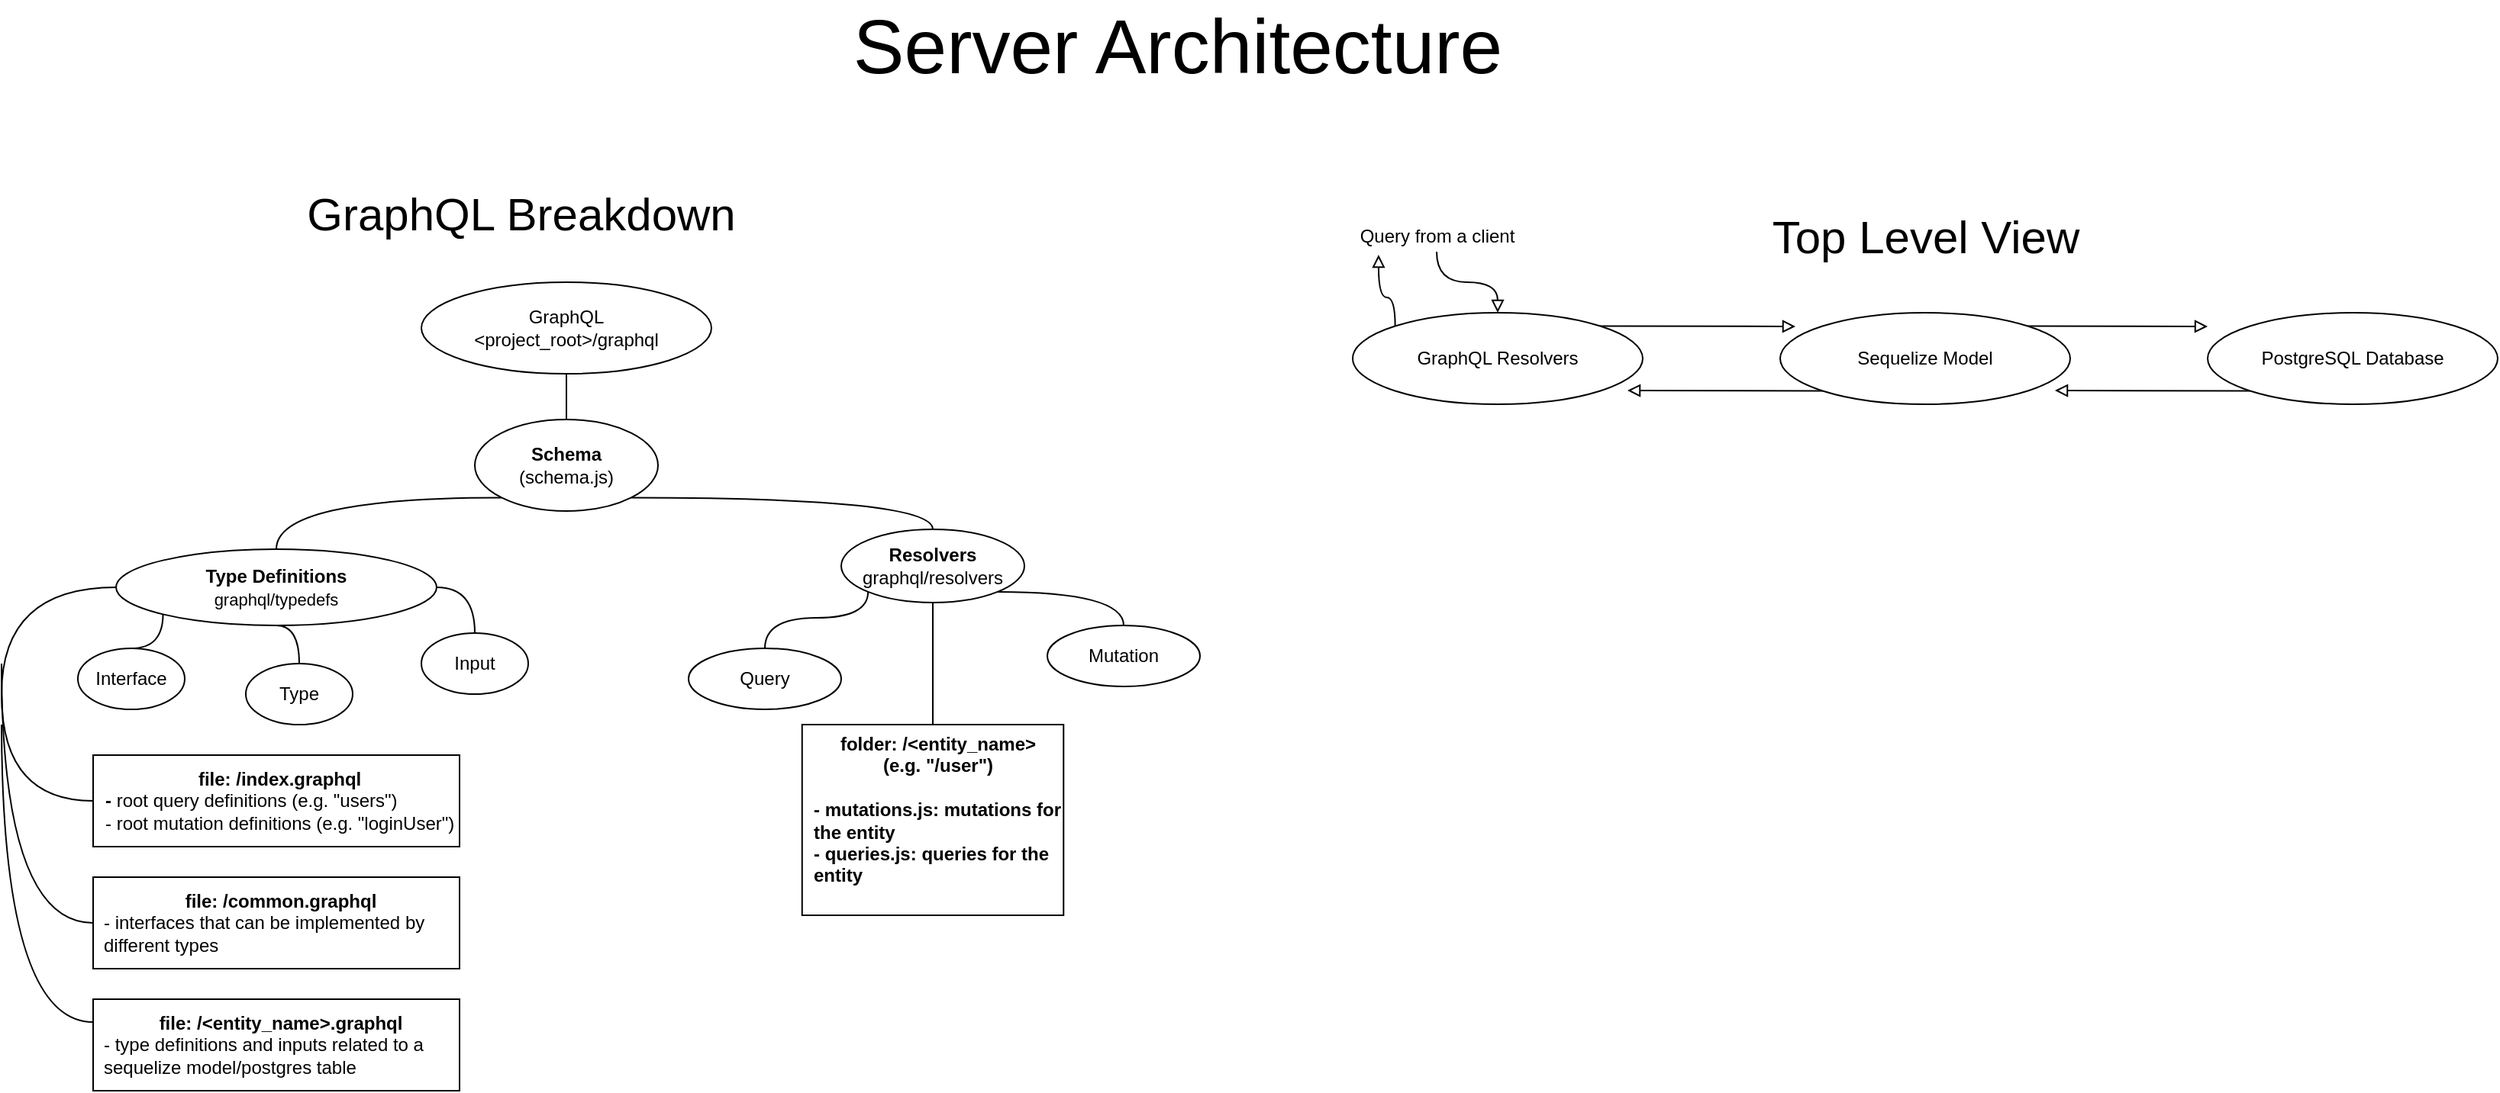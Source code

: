 <mxfile>
    <diagram id="2MTrE4ciUrfZ8BySWWu3" name="Page-1">
        <mxGraphModel dx="575" dy="1640" grid="1" gridSize="10" guides="1" tooltips="1" connect="1" arrows="1" fold="1" page="1" pageScale="1" pageWidth="850" pageHeight="1100" math="0" shadow="0">
            <root>
                <mxCell id="0"/>
                <mxCell id="1" parent="0"/>
                <mxCell id="4" style="edgeStyle=orthogonalEdgeStyle;rounded=0;orthogonalLoop=1;jettySize=auto;html=1;exitX=0.5;exitY=1;exitDx=0;exitDy=0;entryX=0.5;entryY=0;entryDx=0;entryDy=0;endArrow=none;endFill=0;" parent="1" source="2" target="3" edge="1">
                    <mxGeometry relative="1" as="geometry"/>
                </mxCell>
                <mxCell id="2" value="GraphQL&lt;br&gt;&amp;lt;project_root&amp;gt;/graphql" style="ellipse;whiteSpace=wrap;html=1;" parent="1" vertex="1">
                    <mxGeometry x="305" y="-50" width="190" height="60" as="geometry"/>
                </mxCell>
                <mxCell id="8" style="edgeStyle=orthogonalEdgeStyle;curved=1;orthogonalLoop=1;jettySize=auto;html=1;exitX=0;exitY=1;exitDx=0;exitDy=0;entryX=0.5;entryY=0;entryDx=0;entryDy=0;endArrow=none;endFill=0;" parent="1" source="3" target="5" edge="1">
                    <mxGeometry relative="1" as="geometry"/>
                </mxCell>
                <mxCell id="10" style="edgeStyle=orthogonalEdgeStyle;curved=1;orthogonalLoop=1;jettySize=auto;html=1;exitX=1;exitY=1;exitDx=0;exitDy=0;entryX=0.5;entryY=0;entryDx=0;entryDy=0;endArrow=none;endFill=0;" parent="1" source="3" target="6" edge="1">
                    <mxGeometry relative="1" as="geometry"/>
                </mxCell>
                <mxCell id="3" value="&lt;b&gt;Schema&lt;/b&gt;&lt;br&gt;(schema.js)" style="ellipse;whiteSpace=wrap;html=1;" parent="1" vertex="1">
                    <mxGeometry x="340" y="40" width="120" height="60" as="geometry"/>
                </mxCell>
                <mxCell id="18" style="edgeStyle=orthogonalEdgeStyle;curved=1;orthogonalLoop=1;jettySize=auto;html=1;exitX=0;exitY=0.5;exitDx=0;exitDy=0;entryX=0;entryY=0.5;entryDx=0;entryDy=0;endArrow=none;endFill=0;" parent="1" source="5" target="16" edge="1">
                    <mxGeometry relative="1" as="geometry">
                        <Array as="points">
                            <mxPoint x="30" y="150"/>
                            <mxPoint x="30" y="290"/>
                        </Array>
                    </mxGeometry>
                </mxCell>
                <mxCell id="27" style="edgeStyle=orthogonalEdgeStyle;curved=1;orthogonalLoop=1;jettySize=auto;html=1;exitX=0.5;exitY=1;exitDx=0;exitDy=0;entryX=0.5;entryY=0;entryDx=0;entryDy=0;endArrow=none;endFill=0;" parent="1" source="5" target="23" edge="1">
                    <mxGeometry relative="1" as="geometry"/>
                </mxCell>
                <mxCell id="28" style="edgeStyle=orthogonalEdgeStyle;curved=1;orthogonalLoop=1;jettySize=auto;html=1;exitX=1;exitY=0.5;exitDx=0;exitDy=0;entryX=0.5;entryY=0;entryDx=0;entryDy=0;endArrow=none;endFill=0;" parent="1" source="5" target="24" edge="1">
                    <mxGeometry relative="1" as="geometry"/>
                </mxCell>
                <mxCell id="5" value="&lt;b&gt;Type Definitions&lt;/b&gt;&lt;br&gt;&lt;font style=&quot;font-size: 11px&quot;&gt;graphql/typedefs&lt;br&gt;&lt;/font&gt;" style="ellipse;whiteSpace=wrap;html=1;" parent="1" vertex="1">
                    <mxGeometry x="105" y="125" width="210" height="50" as="geometry"/>
                </mxCell>
                <mxCell id="30" style="edgeStyle=orthogonalEdgeStyle;curved=1;orthogonalLoop=1;jettySize=auto;html=1;exitX=1;exitY=1;exitDx=0;exitDy=0;entryX=0.5;entryY=0;entryDx=0;entryDy=0;endArrow=none;endFill=0;" parent="1" source="6" target="22" edge="1">
                    <mxGeometry relative="1" as="geometry"/>
                </mxCell>
                <mxCell id="32" style="edgeStyle=orthogonalEdgeStyle;curved=1;orthogonalLoop=1;jettySize=auto;html=1;exitX=0.5;exitY=1;exitDx=0;exitDy=0;entryX=0.5;entryY=0;entryDx=0;entryDy=0;endArrow=none;endFill=0;" parent="1" source="6" target="31" edge="1">
                    <mxGeometry relative="1" as="geometry"/>
                </mxCell>
                <mxCell id="6" value="&lt;b&gt;Resolvers&lt;/b&gt;&lt;br&gt;graphql/resolvers" style="ellipse;whiteSpace=wrap;html=1;" parent="1" vertex="1">
                    <mxGeometry x="580" y="112" width="120" height="48" as="geometry"/>
                </mxCell>
                <mxCell id="19" style="edgeStyle=orthogonalEdgeStyle;curved=1;orthogonalLoop=1;jettySize=auto;html=1;exitX=0;exitY=0.5;exitDx=0;exitDy=0;endArrow=none;endFill=0;" parent="1" source="15" edge="1">
                    <mxGeometry relative="1" as="geometry">
                        <mxPoint x="30" y="200" as="targetPoint"/>
                        <Array as="points">
                            <mxPoint x="30" y="370"/>
                        </Array>
                    </mxGeometry>
                </mxCell>
                <mxCell id="15" value="&lt;b&gt;file: /common.graphql&lt;/b&gt;&lt;br&gt;&lt;div style=&quot;text-align: left&quot;&gt;&lt;span&gt;- interfaces that can be implemented by different types&lt;/span&gt;&lt;/div&gt;" style="rounded=0;whiteSpace=wrap;html=1;spacingLeft=6;" parent="1" vertex="1">
                    <mxGeometry x="90" y="340" width="240" height="60" as="geometry"/>
                </mxCell>
                <mxCell id="16" value="&lt;div style=&quot;text-align: center&quot;&gt;&lt;span&gt;&lt;b&gt;file: /index.graphql&lt;/b&gt;&lt;/span&gt;&lt;/div&gt;&lt;b&gt;-&lt;/b&gt; root query definitions (e.g. &quot;users&quot;)&lt;br&gt;- root mutation definitions (e.g. &quot;loginUser&quot;)" style="rounded=0;whiteSpace=wrap;html=1;align=left;spacingLeft=6;" parent="1" vertex="1">
                    <mxGeometry x="90" y="260" width="240" height="60" as="geometry"/>
                </mxCell>
                <mxCell id="20" style="edgeStyle=orthogonalEdgeStyle;curved=1;orthogonalLoop=1;jettySize=auto;html=1;exitX=0;exitY=0.25;exitDx=0;exitDy=0;endArrow=none;endFill=0;" parent="1" source="17" edge="1">
                    <mxGeometry relative="1" as="geometry">
                        <mxPoint x="30" y="240" as="targetPoint"/>
                    </mxGeometry>
                </mxCell>
                <mxCell id="17" value="&lt;b&gt;file: /&amp;lt;entity_name&amp;gt;.graphql&lt;/b&gt;&lt;br&gt;&lt;div style=&quot;text-align: left&quot;&gt;&lt;span&gt;- type definitions and inputs related to a sequelize model/postgres table&lt;/span&gt;&lt;/div&gt;" style="rounded=0;whiteSpace=wrap;html=1;spacingLeft=6;" parent="1" vertex="1">
                    <mxGeometry x="90" y="420" width="240" height="60" as="geometry"/>
                </mxCell>
                <mxCell id="29" style="edgeStyle=orthogonalEdgeStyle;curved=1;orthogonalLoop=1;jettySize=auto;html=1;exitX=0.5;exitY=0;exitDx=0;exitDy=0;entryX=0;entryY=1;entryDx=0;entryDy=0;endArrow=none;endFill=0;" parent="1" source="21" target="6" edge="1">
                    <mxGeometry relative="1" as="geometry"/>
                </mxCell>
                <mxCell id="21" value="Query" style="ellipse;whiteSpace=wrap;html=1;" parent="1" vertex="1">
                    <mxGeometry x="480" y="190" width="100" height="40" as="geometry"/>
                </mxCell>
                <mxCell id="22" value="Mutation" style="ellipse;whiteSpace=wrap;html=1;" parent="1" vertex="1">
                    <mxGeometry x="715" y="175" width="100" height="40" as="geometry"/>
                </mxCell>
                <mxCell id="23" value="Type" style="ellipse;whiteSpace=wrap;html=1;" parent="1" vertex="1">
                    <mxGeometry x="190" y="200" width="70" height="40" as="geometry"/>
                </mxCell>
                <mxCell id="24" value="Input" style="ellipse;whiteSpace=wrap;html=1;" parent="1" vertex="1">
                    <mxGeometry x="305" y="180" width="70" height="40" as="geometry"/>
                </mxCell>
                <mxCell id="26" style="edgeStyle=orthogonalEdgeStyle;curved=1;orthogonalLoop=1;jettySize=auto;html=1;exitX=0.5;exitY=0;exitDx=0;exitDy=0;entryX=0;entryY=1;entryDx=0;entryDy=0;endArrow=none;endFill=0;" parent="1" source="25" target="5" edge="1">
                    <mxGeometry relative="1" as="geometry"/>
                </mxCell>
                <mxCell id="25" value="Interface" style="ellipse;whiteSpace=wrap;html=1;" parent="1" vertex="1">
                    <mxGeometry x="80" y="190" width="70" height="40" as="geometry"/>
                </mxCell>
                <mxCell id="31" value="&lt;div style=&quot;text-align: center&quot;&gt;&lt;b&gt;folder: /&amp;lt;entity_name&amp;gt;&lt;/b&gt;&lt;/div&gt;&lt;div style=&quot;text-align: center&quot;&gt;&lt;b&gt;(e.g. &quot;/user&quot;)&lt;/b&gt;&lt;/div&gt;&lt;div style=&quot;text-align: center&quot;&gt;&lt;b&gt;&lt;br&gt;&lt;/b&gt;&lt;/div&gt;&lt;div&gt;&lt;b&gt;- mutations.js: mutations for the entity&lt;/b&gt;&lt;/div&gt;&lt;div&gt;&lt;b&gt;- queries.js: queries for the entity&lt;/b&gt;&lt;/div&gt;&lt;div&gt;&lt;b&gt;&lt;br&gt;&lt;/b&gt;&lt;/div&gt;" style="rounded=0;whiteSpace=wrap;html=1;align=left;spacingLeft=6;" parent="1" vertex="1">
                    <mxGeometry x="554.38" y="240" width="171.25" height="125" as="geometry"/>
                </mxCell>
                <mxCell id="43" style="edgeStyle=orthogonalEdgeStyle;curved=1;orthogonalLoop=1;jettySize=auto;html=1;exitX=1;exitY=0;exitDx=0;exitDy=0;endArrow=block;endFill=0;" parent="1" source="36" edge="1">
                    <mxGeometry relative="1" as="geometry">
                        <mxPoint x="1205" y="-21" as="targetPoint"/>
                    </mxGeometry>
                </mxCell>
                <mxCell id="50" style="edgeStyle=orthogonalEdgeStyle;curved=1;orthogonalLoop=1;jettySize=auto;html=1;exitX=0;exitY=0;exitDx=0;exitDy=0;entryX=0.183;entryY=1.1;entryDx=0;entryDy=0;entryPerimeter=0;startArrow=none;startFill=0;endArrow=block;endFill=0;" parent="1" source="36" target="48" edge="1">
                    <mxGeometry relative="1" as="geometry">
                        <Array as="points">
                            <mxPoint x="943" y="-40"/>
                            <mxPoint x="932" y="-40"/>
                        </Array>
                    </mxGeometry>
                </mxCell>
                <mxCell id="36" value="GraphQL Resolvers" style="ellipse;whiteSpace=wrap;html=1;" parent="1" vertex="1">
                    <mxGeometry x="915" y="-30" width="190" height="60" as="geometry"/>
                </mxCell>
                <mxCell id="44" style="edgeStyle=orthogonalEdgeStyle;curved=1;orthogonalLoop=1;jettySize=auto;html=1;exitX=1;exitY=0;exitDx=0;exitDy=0;endArrow=block;endFill=0;" parent="1" source="37" edge="1">
                    <mxGeometry relative="1" as="geometry">
                        <mxPoint x="1475" y="-21" as="targetPoint"/>
                    </mxGeometry>
                </mxCell>
                <mxCell id="46" style="edgeStyle=orthogonalEdgeStyle;curved=1;orthogonalLoop=1;jettySize=auto;html=1;exitX=0;exitY=1;exitDx=0;exitDy=0;endArrow=block;endFill=0;" parent="1" source="37" edge="1">
                    <mxGeometry relative="1" as="geometry">
                        <mxPoint x="1095" y="21" as="targetPoint"/>
                    </mxGeometry>
                </mxCell>
                <mxCell id="37" value="Sequelize Model" style="ellipse;whiteSpace=wrap;html=1;" parent="1" vertex="1">
                    <mxGeometry x="1195" y="-30" width="190" height="60" as="geometry"/>
                </mxCell>
                <mxCell id="45" style="edgeStyle=orthogonalEdgeStyle;curved=1;orthogonalLoop=1;jettySize=auto;html=1;exitX=0;exitY=1;exitDx=0;exitDy=0;endArrow=block;endFill=0;startArrow=none;startFill=0;" parent="1" source="38" edge="1">
                    <mxGeometry relative="1" as="geometry">
                        <mxPoint x="1375" y="21" as="targetPoint"/>
                    </mxGeometry>
                </mxCell>
                <mxCell id="38" value="PostgreSQL Database" style="ellipse;whiteSpace=wrap;html=1;" parent="1" vertex="1">
                    <mxGeometry x="1475" y="-30" width="190" height="60" as="geometry"/>
                </mxCell>
                <mxCell id="49" style="edgeStyle=orthogonalEdgeStyle;curved=1;orthogonalLoop=1;jettySize=auto;html=1;entryX=0.5;entryY=0;entryDx=0;entryDy=0;startArrow=none;startFill=0;endArrow=block;endFill=0;" parent="1" source="48" target="36" edge="1">
                    <mxGeometry relative="1" as="geometry"/>
                </mxCell>
                <mxCell id="48" value="Query from a client" style="text;html=1;align=center;verticalAlign=middle;resizable=0;points=[];autosize=1;" parent="1" vertex="1">
                    <mxGeometry x="910" y="-90" width="120" height="20" as="geometry"/>
                </mxCell>
                <mxCell id="51" value="&lt;font style=&quot;font-size: 50px&quot;&gt;Server Architecture&lt;/font&gt;" style="text;html=1;align=center;verticalAlign=middle;resizable=0;points=[];autosize=1;" parent="1" vertex="1">
                    <mxGeometry x="580" y="-220" width="440" height="30" as="geometry"/>
                </mxCell>
                <mxCell id="52" value="&lt;font style=&quot;font-size: 30px&quot;&gt;Top Level View&lt;/font&gt;" style="text;html=1;align=center;verticalAlign=middle;resizable=0;points=[];autosize=1;" parent="1" vertex="1">
                    <mxGeometry x="1180" y="-95" width="220" height="30" as="geometry"/>
                </mxCell>
                <mxCell id="53" value="&lt;font style=&quot;font-size: 30px&quot;&gt;GraphQL Breakdown&lt;/font&gt;" style="text;html=1;align=center;verticalAlign=middle;resizable=0;points=[];autosize=1;" parent="1" vertex="1">
                    <mxGeometry x="220" y="-110" width="300" height="30" as="geometry"/>
                </mxCell>
            </root>
        </mxGraphModel>
    </diagram>
</mxfile>